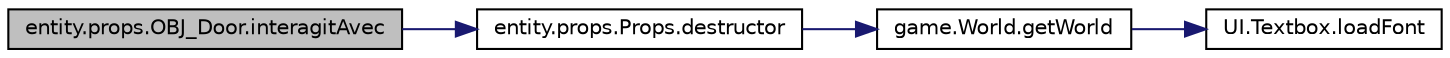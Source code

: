 digraph "entity.props.OBJ_Door.interagitAvec"
{
 // LATEX_PDF_SIZE
  edge [fontname="Helvetica",fontsize="10",labelfontname="Helvetica",labelfontsize="10"];
  node [fontname="Helvetica",fontsize="10",shape=record];
  rankdir="LR";
  Node1 [label="entity.props.OBJ_Door.interagitAvec",height=0.2,width=0.4,color="black", fillcolor="grey75", style="filled", fontcolor="black",tooltip=" "];
  Node1 -> Node2 [color="midnightblue",fontsize="10",style="solid",fontname="Helvetica"];
  Node2 [label="entity.props.Props.destructor",height=0.2,width=0.4,color="black", fillcolor="white", style="filled",URL="$classentity_1_1props_1_1_props.html#af5b4763272001b71fac74759b7ed6c3d",tooltip=" "];
  Node2 -> Node3 [color="midnightblue",fontsize="10",style="solid",fontname="Helvetica"];
  Node3 [label="game.World.getWorld",height=0.2,width=0.4,color="black", fillcolor="white", style="filled",URL="$classgame_1_1_world.html#a0e40ca86573cf45d858cc8e529865649",tooltip="Gets the instance of the World."];
  Node3 -> Node4 [color="midnightblue",fontsize="10",style="solid",fontname="Helvetica"];
  Node4 [label="UI.Textbox.loadFont",height=0.2,width=0.4,color="black", fillcolor="white", style="filled",URL="$class_u_i_1_1_textbox.html#ac3a40742547f48f95f29ce1649ac88a0",tooltip=" "];
}
